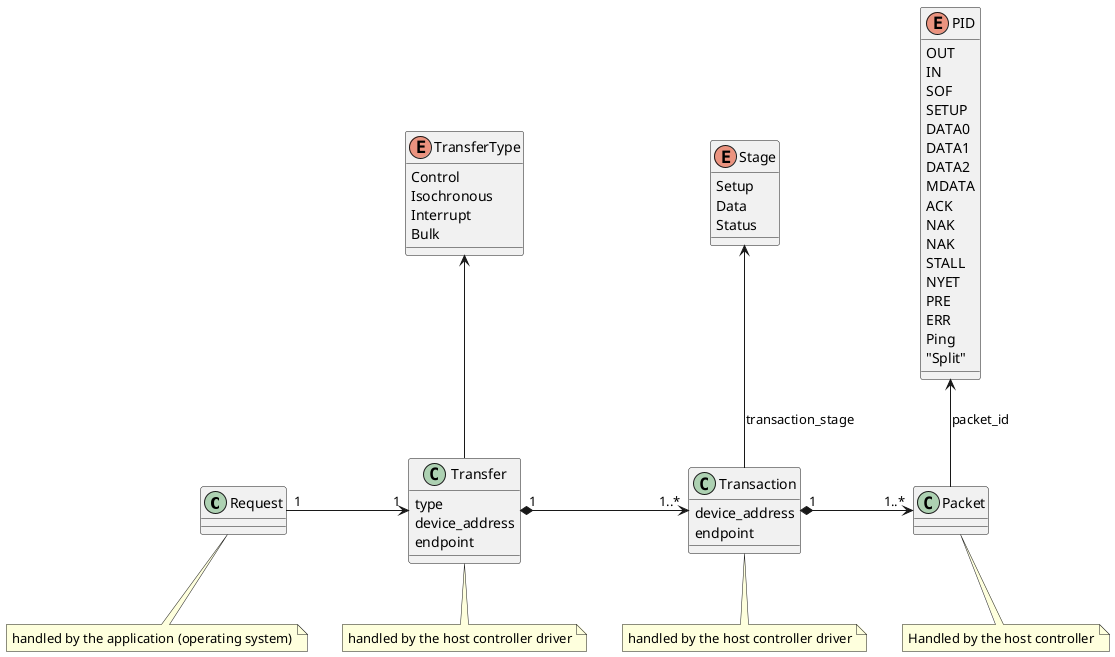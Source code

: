 @startuml
class Request {
        }

class Transfer {
        type
        device_address
        endpoint
}

enum TransferType {
        Control
        Isochronous
        Interrupt
        Bulk
}

class Transaction {
        device_address
        endpoint
}

enum Stage {
        Setup
        Data
        Status
}

class Packet {
}

enum PID {
        OUT
        IN
        SOF
        SETUP
        DATA0
        DATA1
        DATA2
        MDATA
        ACK
        NAK
        NAK
        STALL
        NYET
        PRE
        ERR
        Ping
        "Split"
}

Request "1" -r-> "1" Transfer
Transfer "1" *-r-> "1..*" Transaction
Transfer -u-> TransferType
Transaction -u-> Stage : transaction_stage
Transaction "1" *-r-> "1..*" Packet
Packet -u-> PID : packet_id

note bottom of Request : handled by the application (operating system)
note bottom of Transfer : handled by the host controller driver
note bottom of Transaction : handled by the host controller driver
note bottom of Packet : Handled by the host controller

@enduml
